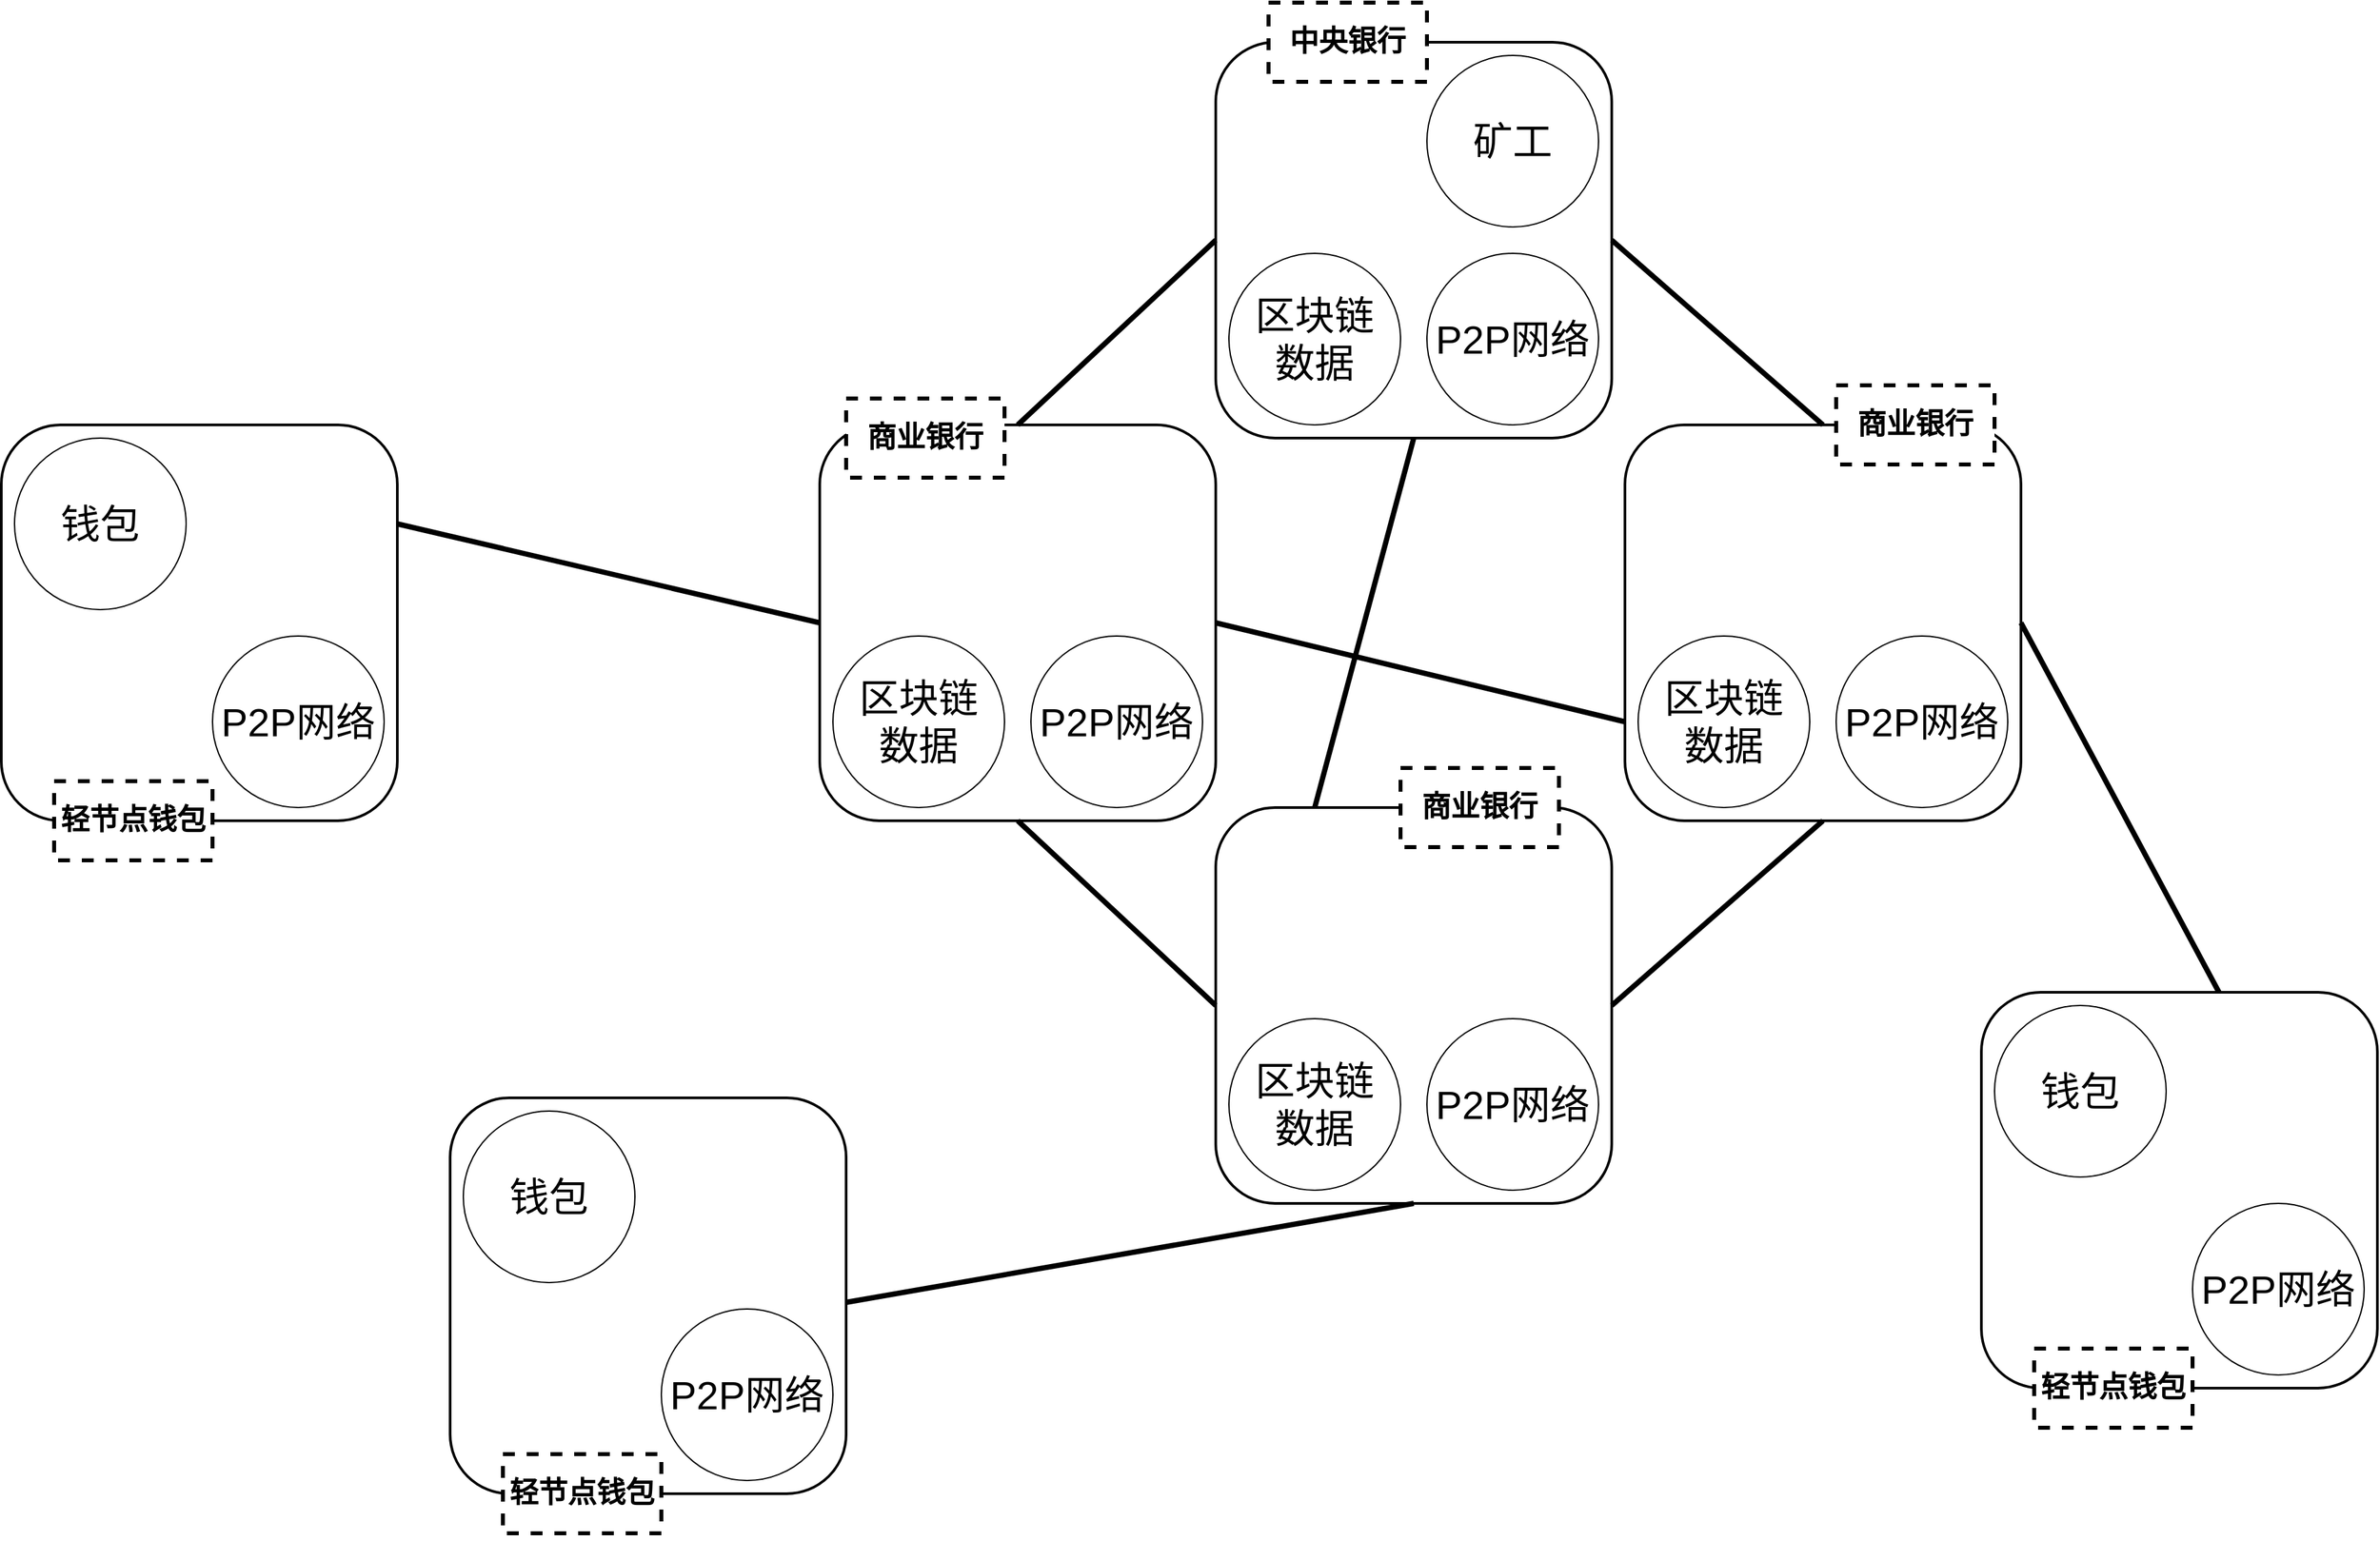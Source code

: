 <mxfile version="14.5.10" type="github">
  <diagram id="egXMzA5UWLXAuYc3l472" name="Page-1">
    <mxGraphModel dx="2212" dy="2028" grid="1" gridSize="10" guides="1" tooltips="1" connect="1" arrows="1" fold="1" page="0" pageScale="1" pageWidth="827" pageHeight="1169" math="0" shadow="0">
      <root>
        <mxCell id="0" />
        <mxCell id="1" parent="0" />
        <mxCell id="uSGm3zNpoxRwYYH2sIDU-13" value="" style="group" vertex="1" connectable="0" parent="1">
          <mxGeometry x="1230" y="-420" width="300" height="300" as="geometry" />
        </mxCell>
        <mxCell id="uSGm3zNpoxRwYYH2sIDU-14" value="" style="rounded=1;whiteSpace=wrap;html=1;strokeWidth=2;" vertex="1" parent="uSGm3zNpoxRwYYH2sIDU-13">
          <mxGeometry width="300" height="300" as="geometry" />
        </mxCell>
        <mxCell id="uSGm3zNpoxRwYYH2sIDU-16" value="&lt;font style=&quot;font-size: 30px&quot;&gt;区块链&lt;br&gt;数据&lt;/font&gt;" style="ellipse;whiteSpace=wrap;html=1;aspect=fixed;" vertex="1" parent="uSGm3zNpoxRwYYH2sIDU-13">
          <mxGeometry x="10" y="160" width="130" height="130" as="geometry" />
        </mxCell>
        <mxCell id="uSGm3zNpoxRwYYH2sIDU-17" value="&lt;font style=&quot;font-size: 30px&quot;&gt;矿工&lt;/font&gt;" style="ellipse;whiteSpace=wrap;html=1;aspect=fixed;" vertex="1" parent="uSGm3zNpoxRwYYH2sIDU-13">
          <mxGeometry x="160" y="10" width="130" height="130" as="geometry" />
        </mxCell>
        <mxCell id="uSGm3zNpoxRwYYH2sIDU-18" value="&lt;font style=&quot;font-size: 30px&quot;&gt;P2P网络&lt;/font&gt;" style="ellipse;whiteSpace=wrap;html=1;aspect=fixed;" vertex="1" parent="uSGm3zNpoxRwYYH2sIDU-13">
          <mxGeometry x="160" y="160" width="130" height="130" as="geometry" />
        </mxCell>
        <mxCell id="uSGm3zNpoxRwYYH2sIDU-127" value="&lt;font style=&quot;font-size: 22px&quot;&gt;&lt;b&gt;中央银行&lt;/b&gt;&lt;/font&gt;" style="rounded=0;whiteSpace=wrap;html=1;shadow=0;glass=0;sketch=0;strokeWidth=3;dashed=1;" vertex="1" parent="uSGm3zNpoxRwYYH2sIDU-13">
          <mxGeometry x="40" y="-30" width="120" height="60" as="geometry" />
        </mxCell>
        <mxCell id="uSGm3zNpoxRwYYH2sIDU-19" value="" style="group" vertex="1" connectable="0" parent="1">
          <mxGeometry x="930" y="-130" width="300" height="300" as="geometry" />
        </mxCell>
        <mxCell id="uSGm3zNpoxRwYYH2sIDU-20" value="" style="rounded=1;whiteSpace=wrap;html=1;strokeWidth=2;" vertex="1" parent="uSGm3zNpoxRwYYH2sIDU-19">
          <mxGeometry width="300" height="300" as="geometry" />
        </mxCell>
        <mxCell id="uSGm3zNpoxRwYYH2sIDU-22" value="&lt;font style=&quot;font-size: 30px&quot;&gt;区块链&lt;br&gt;数据&lt;/font&gt;" style="ellipse;whiteSpace=wrap;html=1;aspect=fixed;" vertex="1" parent="uSGm3zNpoxRwYYH2sIDU-19">
          <mxGeometry x="10" y="160" width="130" height="130" as="geometry" />
        </mxCell>
        <mxCell id="uSGm3zNpoxRwYYH2sIDU-24" value="&lt;font style=&quot;font-size: 30px&quot;&gt;P2P网络&lt;/font&gt;" style="ellipse;whiteSpace=wrap;html=1;aspect=fixed;" vertex="1" parent="uSGm3zNpoxRwYYH2sIDU-19">
          <mxGeometry x="160" y="160" width="130" height="130" as="geometry" />
        </mxCell>
        <mxCell id="uSGm3zNpoxRwYYH2sIDU-33" value="" style="group" vertex="1" connectable="0" parent="1">
          <mxGeometry x="1230" y="160" width="310" height="300" as="geometry" />
        </mxCell>
        <mxCell id="uSGm3zNpoxRwYYH2sIDU-34" value="" style="rounded=1;whiteSpace=wrap;html=1;strokeWidth=2;" vertex="1" parent="uSGm3zNpoxRwYYH2sIDU-33">
          <mxGeometry width="300" height="300" as="geometry" />
        </mxCell>
        <mxCell id="uSGm3zNpoxRwYYH2sIDU-35" value="&lt;font style=&quot;font-size: 30px&quot;&gt;区块链&lt;br&gt;数据&lt;/font&gt;" style="ellipse;whiteSpace=wrap;html=1;aspect=fixed;" vertex="1" parent="uSGm3zNpoxRwYYH2sIDU-33">
          <mxGeometry x="10" y="160" width="130" height="130" as="geometry" />
        </mxCell>
        <mxCell id="uSGm3zNpoxRwYYH2sIDU-36" value="&lt;font style=&quot;font-size: 30px&quot;&gt;P2P网络&lt;/font&gt;" style="ellipse;whiteSpace=wrap;html=1;aspect=fixed;" vertex="1" parent="uSGm3zNpoxRwYYH2sIDU-33">
          <mxGeometry x="160" y="160" width="130" height="130" as="geometry" />
        </mxCell>
        <mxCell id="uSGm3zNpoxRwYYH2sIDU-126" value="&lt;font style=&quot;font-size: 22px&quot;&gt;&lt;b&gt;商业银行&lt;/b&gt;&lt;/font&gt;" style="rounded=0;whiteSpace=wrap;html=1;shadow=0;glass=0;sketch=0;strokeWidth=3;dashed=1;" vertex="1" parent="uSGm3zNpoxRwYYH2sIDU-33">
          <mxGeometry x="140" y="-30" width="120" height="60" as="geometry" />
        </mxCell>
        <mxCell id="uSGm3zNpoxRwYYH2sIDU-38" value="" style="group" vertex="1" connectable="0" parent="1">
          <mxGeometry x="1540" y="-130" width="300" height="300" as="geometry" />
        </mxCell>
        <mxCell id="uSGm3zNpoxRwYYH2sIDU-39" value="" style="rounded=1;whiteSpace=wrap;html=1;strokeWidth=2;" vertex="1" parent="uSGm3zNpoxRwYYH2sIDU-38">
          <mxGeometry width="300" height="300" as="geometry" />
        </mxCell>
        <mxCell id="uSGm3zNpoxRwYYH2sIDU-40" value="&lt;font style=&quot;font-size: 30px&quot;&gt;区块链&lt;br&gt;数据&lt;/font&gt;" style="ellipse;whiteSpace=wrap;html=1;aspect=fixed;" vertex="1" parent="uSGm3zNpoxRwYYH2sIDU-38">
          <mxGeometry x="10" y="160" width="130" height="130" as="geometry" />
        </mxCell>
        <mxCell id="uSGm3zNpoxRwYYH2sIDU-41" value="&lt;font style=&quot;font-size: 30px&quot;&gt;P2P网络&lt;/font&gt;" style="ellipse;whiteSpace=wrap;html=1;aspect=fixed;" vertex="1" parent="uSGm3zNpoxRwYYH2sIDU-38">
          <mxGeometry x="160" y="160" width="130" height="130" as="geometry" />
        </mxCell>
        <mxCell id="uSGm3zNpoxRwYYH2sIDU-125" value="&lt;font style=&quot;font-size: 22px&quot;&gt;&lt;b&gt;商业银行&lt;/b&gt;&lt;/font&gt;" style="rounded=0;whiteSpace=wrap;html=1;shadow=0;glass=0;sketch=0;strokeWidth=3;dashed=1;" vertex="1" parent="uSGm3zNpoxRwYYH2sIDU-38">
          <mxGeometry x="160" y="-30" width="120" height="60" as="geometry" />
        </mxCell>
        <mxCell id="uSGm3zNpoxRwYYH2sIDU-89" style="edgeStyle=none;rounded=0;orthogonalLoop=1;jettySize=auto;html=1;exitX=0;exitY=0.5;exitDx=0;exitDy=0;entryX=0.5;entryY=0;entryDx=0;entryDy=0;endArrow=none;endFill=0;strokeWidth=4;" edge="1" parent="1" source="uSGm3zNpoxRwYYH2sIDU-14" target="uSGm3zNpoxRwYYH2sIDU-20">
          <mxGeometry relative="1" as="geometry" />
        </mxCell>
        <mxCell id="uSGm3zNpoxRwYYH2sIDU-90" style="edgeStyle=none;rounded=0;orthogonalLoop=1;jettySize=auto;html=1;exitX=0.5;exitY=1;exitDx=0;exitDy=0;entryX=0.25;entryY=0;entryDx=0;entryDy=0;endArrow=none;endFill=0;strokeWidth=4;" edge="1" parent="1" source="uSGm3zNpoxRwYYH2sIDU-14" target="uSGm3zNpoxRwYYH2sIDU-34">
          <mxGeometry relative="1" as="geometry" />
        </mxCell>
        <mxCell id="uSGm3zNpoxRwYYH2sIDU-91" style="edgeStyle=none;rounded=0;orthogonalLoop=1;jettySize=auto;html=1;exitX=1;exitY=0.5;exitDx=0;exitDy=0;entryX=0.5;entryY=0;entryDx=0;entryDy=0;endArrow=none;endFill=0;strokeWidth=4;" edge="1" parent="1" source="uSGm3zNpoxRwYYH2sIDU-14" target="uSGm3zNpoxRwYYH2sIDU-39">
          <mxGeometry relative="1" as="geometry" />
        </mxCell>
        <mxCell id="uSGm3zNpoxRwYYH2sIDU-92" style="edgeStyle=none;rounded=0;orthogonalLoop=1;jettySize=auto;html=1;exitX=0.5;exitY=1;exitDx=0;exitDy=0;entryX=0;entryY=0.5;entryDx=0;entryDy=0;endArrow=none;endFill=0;strokeWidth=4;" edge="1" parent="1" source="uSGm3zNpoxRwYYH2sIDU-20" target="uSGm3zNpoxRwYYH2sIDU-34">
          <mxGeometry relative="1" as="geometry" />
        </mxCell>
        <mxCell id="uSGm3zNpoxRwYYH2sIDU-93" style="edgeStyle=none;rounded=0;orthogonalLoop=1;jettySize=auto;html=1;exitX=1;exitY=0.5;exitDx=0;exitDy=0;entryX=0.5;entryY=1;entryDx=0;entryDy=0;endArrow=none;endFill=0;strokeWidth=4;" edge="1" parent="1" source="uSGm3zNpoxRwYYH2sIDU-34" target="uSGm3zNpoxRwYYH2sIDU-39">
          <mxGeometry relative="1" as="geometry" />
        </mxCell>
        <mxCell id="uSGm3zNpoxRwYYH2sIDU-94" style="edgeStyle=none;rounded=0;orthogonalLoop=1;jettySize=auto;html=1;exitX=1;exitY=0.5;exitDx=0;exitDy=0;endArrow=none;endFill=0;strokeWidth=4;entryX=0;entryY=0.75;entryDx=0;entryDy=0;" edge="1" parent="1" source="uSGm3zNpoxRwYYH2sIDU-20" target="uSGm3zNpoxRwYYH2sIDU-39">
          <mxGeometry relative="1" as="geometry" />
        </mxCell>
        <mxCell id="uSGm3zNpoxRwYYH2sIDU-78" value="" style="group;shadow=0;sketch=0;glass=0;" vertex="1" connectable="0" parent="1">
          <mxGeometry x="310" y="-130" width="300" height="350" as="geometry" />
        </mxCell>
        <mxCell id="uSGm3zNpoxRwYYH2sIDU-79" value="" style="rounded=1;whiteSpace=wrap;html=1;strokeWidth=2;glass=0;" vertex="1" parent="uSGm3zNpoxRwYYH2sIDU-78">
          <mxGeometry width="300" height="300" as="geometry" />
        </mxCell>
        <mxCell id="uSGm3zNpoxRwYYH2sIDU-80" value="&lt;font style=&quot;font-size: 30px&quot;&gt;钱包&lt;/font&gt;" style="ellipse;whiteSpace=wrap;html=1;aspect=fixed;" vertex="1" parent="uSGm3zNpoxRwYYH2sIDU-78">
          <mxGeometry x="10" y="10" width="130" height="130" as="geometry" />
        </mxCell>
        <mxCell id="uSGm3zNpoxRwYYH2sIDU-81" value="&lt;font style=&quot;font-size: 30px&quot;&gt;P2P网络&lt;/font&gt;" style="ellipse;whiteSpace=wrap;html=1;aspect=fixed;" vertex="1" parent="uSGm3zNpoxRwYYH2sIDU-78">
          <mxGeometry x="160" y="160" width="130" height="130" as="geometry" />
        </mxCell>
        <mxCell id="uSGm3zNpoxRwYYH2sIDU-108" value="&lt;font style=&quot;font-size: 22px&quot;&gt;&lt;b&gt;轻节点钱包&lt;/b&gt;&lt;/font&gt;" style="rounded=0;whiteSpace=wrap;html=1;shadow=0;glass=0;sketch=0;strokeWidth=3;dashed=1;" vertex="1" parent="uSGm3zNpoxRwYYH2sIDU-78">
          <mxGeometry x="40" y="270" width="120" height="60" as="geometry" />
        </mxCell>
        <mxCell id="uSGm3zNpoxRwYYH2sIDU-95" style="edgeStyle=none;rounded=0;orthogonalLoop=1;jettySize=auto;html=1;exitX=1;exitY=0.25;exitDx=0;exitDy=0;entryX=0;entryY=0.5;entryDx=0;entryDy=0;endArrow=none;endFill=0;strokeWidth=4;" edge="1" parent="1" source="uSGm3zNpoxRwYYH2sIDU-79" target="uSGm3zNpoxRwYYH2sIDU-20">
          <mxGeometry relative="1" as="geometry" />
        </mxCell>
        <mxCell id="uSGm3zNpoxRwYYH2sIDU-101" style="edgeStyle=none;rounded=0;orthogonalLoop=1;jettySize=auto;html=1;exitX=1;exitY=0.75;exitDx=0;exitDy=0;entryX=0.5;entryY=1;entryDx=0;entryDy=0;endArrow=none;endFill=0;strokeWidth=4;" edge="1" parent="1" target="uSGm3zNpoxRwYYH2sIDU-34">
          <mxGeometry relative="1" as="geometry">
            <mxPoint x="950" y="535" as="sourcePoint" />
          </mxGeometry>
        </mxCell>
        <mxCell id="uSGm3zNpoxRwYYH2sIDU-106" style="edgeStyle=none;rounded=0;orthogonalLoop=1;jettySize=auto;html=1;exitX=0.5;exitY=0;exitDx=0;exitDy=0;entryX=1;entryY=0.5;entryDx=0;entryDy=0;endArrow=none;endFill=0;strokeWidth=4;" edge="1" parent="1" target="uSGm3zNpoxRwYYH2sIDU-39">
          <mxGeometry relative="1" as="geometry">
            <mxPoint x="1990" y="300" as="sourcePoint" />
          </mxGeometry>
        </mxCell>
        <mxCell id="uSGm3zNpoxRwYYH2sIDU-109" value="" style="group;shadow=0;sketch=0;glass=0;" vertex="1" connectable="0" parent="1">
          <mxGeometry x="650" y="380" width="300" height="350" as="geometry" />
        </mxCell>
        <mxCell id="uSGm3zNpoxRwYYH2sIDU-110" value="" style="rounded=1;whiteSpace=wrap;html=1;strokeWidth=2;glass=0;" vertex="1" parent="uSGm3zNpoxRwYYH2sIDU-109">
          <mxGeometry width="300" height="300" as="geometry" />
        </mxCell>
        <mxCell id="uSGm3zNpoxRwYYH2sIDU-111" value="&lt;font style=&quot;font-size: 30px&quot;&gt;钱包&lt;/font&gt;" style="ellipse;whiteSpace=wrap;html=1;aspect=fixed;" vertex="1" parent="uSGm3zNpoxRwYYH2sIDU-109">
          <mxGeometry x="10" y="10" width="130" height="130" as="geometry" />
        </mxCell>
        <mxCell id="uSGm3zNpoxRwYYH2sIDU-112" value="&lt;font style=&quot;font-size: 30px&quot;&gt;P2P网络&lt;/font&gt;" style="ellipse;whiteSpace=wrap;html=1;aspect=fixed;" vertex="1" parent="uSGm3zNpoxRwYYH2sIDU-109">
          <mxGeometry x="160" y="160" width="130" height="130" as="geometry" />
        </mxCell>
        <mxCell id="uSGm3zNpoxRwYYH2sIDU-113" value="&lt;font style=&quot;font-size: 22px&quot;&gt;&lt;b&gt;轻节点钱包&lt;/b&gt;&lt;/font&gt;" style="rounded=0;whiteSpace=wrap;html=1;shadow=0;glass=0;sketch=0;strokeWidth=3;dashed=1;" vertex="1" parent="uSGm3zNpoxRwYYH2sIDU-109">
          <mxGeometry x="40" y="270" width="120" height="60" as="geometry" />
        </mxCell>
        <mxCell id="uSGm3zNpoxRwYYH2sIDU-114" value="" style="group;shadow=0;sketch=0;glass=0;" vertex="1" connectable="0" parent="1">
          <mxGeometry x="1810" y="300" width="300" height="350" as="geometry" />
        </mxCell>
        <mxCell id="uSGm3zNpoxRwYYH2sIDU-115" value="" style="rounded=1;whiteSpace=wrap;html=1;strokeWidth=2;glass=0;" vertex="1" parent="uSGm3zNpoxRwYYH2sIDU-114">
          <mxGeometry width="300" height="300" as="geometry" />
        </mxCell>
        <mxCell id="uSGm3zNpoxRwYYH2sIDU-116" value="&lt;font style=&quot;font-size: 30px&quot;&gt;钱包&lt;/font&gt;" style="ellipse;whiteSpace=wrap;html=1;aspect=fixed;" vertex="1" parent="uSGm3zNpoxRwYYH2sIDU-114">
          <mxGeometry x="10" y="10" width="130" height="130" as="geometry" />
        </mxCell>
        <mxCell id="uSGm3zNpoxRwYYH2sIDU-117" value="&lt;font style=&quot;font-size: 30px&quot;&gt;P2P网络&lt;/font&gt;" style="ellipse;whiteSpace=wrap;html=1;aspect=fixed;" vertex="1" parent="uSGm3zNpoxRwYYH2sIDU-114">
          <mxGeometry x="160" y="160" width="130" height="130" as="geometry" />
        </mxCell>
        <mxCell id="uSGm3zNpoxRwYYH2sIDU-118" value="&lt;font style=&quot;font-size: 22px&quot;&gt;&lt;b&gt;轻节点钱包&lt;/b&gt;&lt;/font&gt;" style="rounded=0;whiteSpace=wrap;html=1;shadow=0;glass=0;sketch=0;strokeWidth=3;dashed=1;" vertex="1" parent="uSGm3zNpoxRwYYH2sIDU-114">
          <mxGeometry x="40" y="270" width="120" height="60" as="geometry" />
        </mxCell>
        <mxCell id="uSGm3zNpoxRwYYH2sIDU-124" value="&lt;font style=&quot;font-size: 22px&quot;&gt;&lt;b&gt;商业银行&lt;/b&gt;&lt;/font&gt;" style="rounded=0;whiteSpace=wrap;html=1;shadow=0;glass=0;sketch=0;strokeWidth=3;dashed=1;" vertex="1" parent="1">
          <mxGeometry x="950" y="-150" width="120" height="60" as="geometry" />
        </mxCell>
      </root>
    </mxGraphModel>
  </diagram>
</mxfile>
